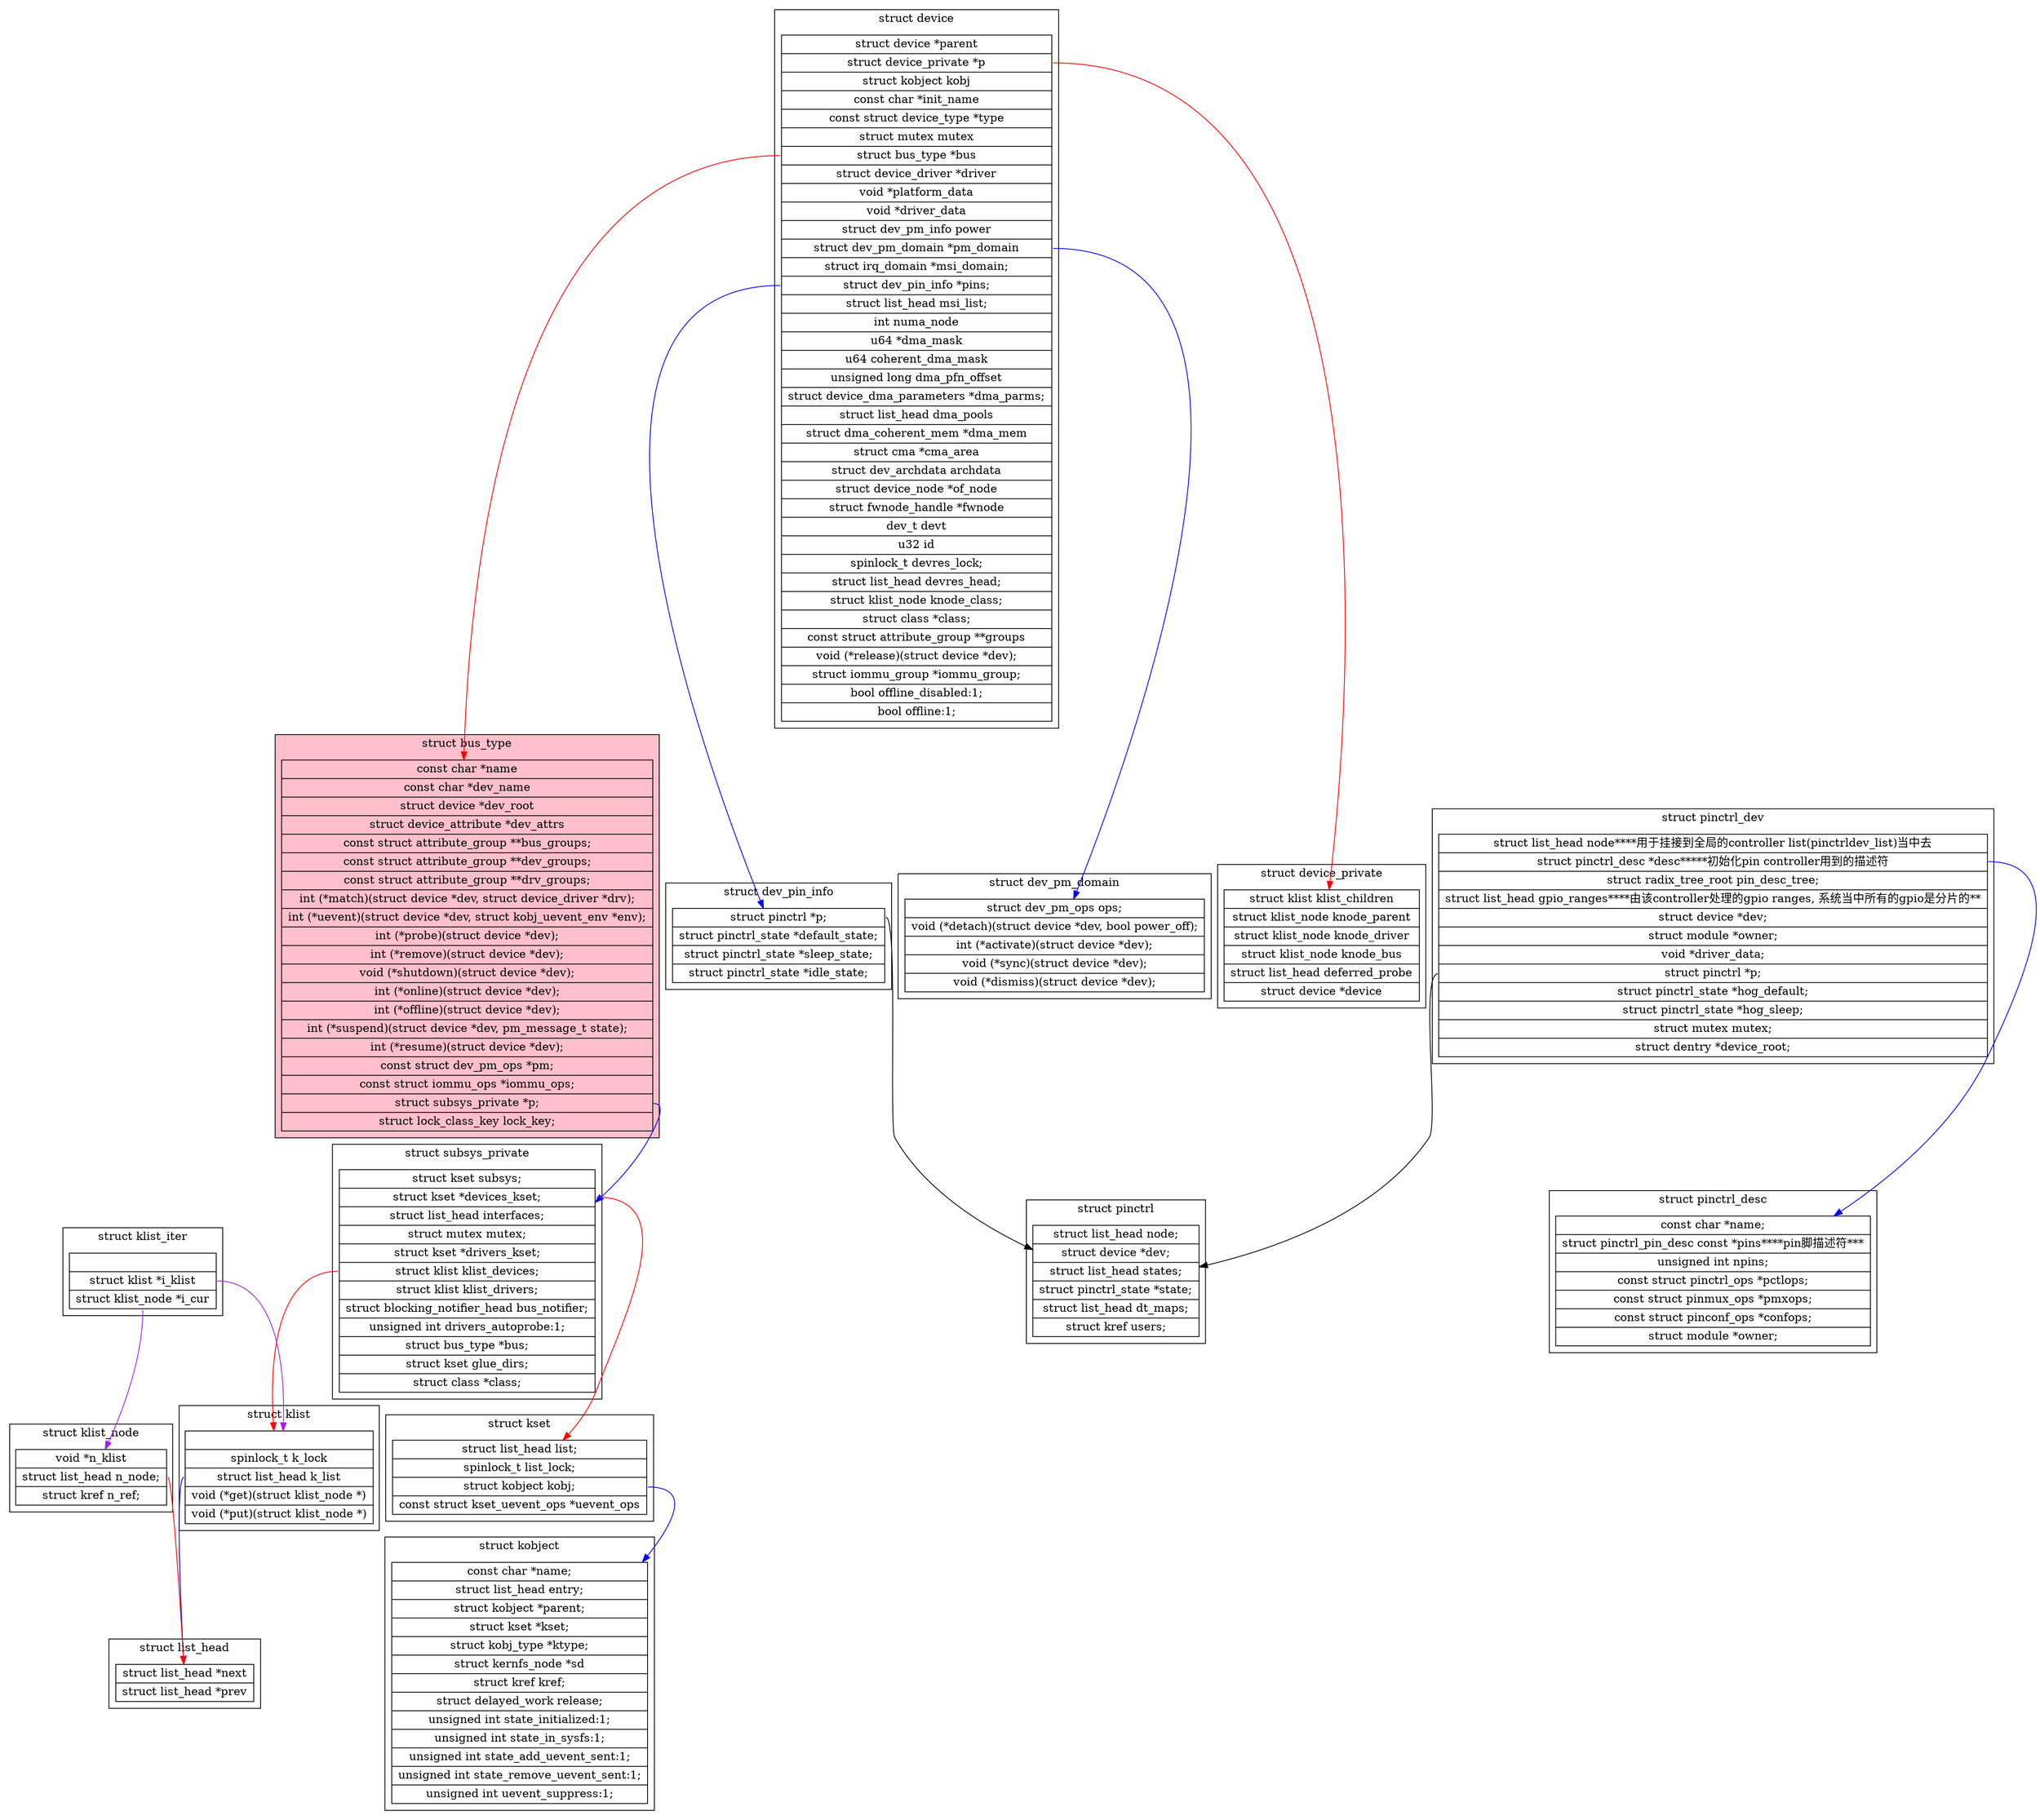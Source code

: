 digraph platform_bus{
	node[shape=record];

	subgraph cluster_struct_bus_type{
		label="struct bus_type";
		bgcolor="pink";
		"struct bus_type"[label="{
		const char      *name
    |const char      *dev_name
    |struct device       *dev_root
    |struct device_attribute *dev_attrs
    |const struct attribute_group **bus_groups;
    |const struct attribute_group **dev_groups;
    |const struct attribute_group **drv_groups;
    |int (*match)(struct device *dev, struct device_driver *drv);
    |int (*uevent)(struct device *dev, struct kobj_uevent_env *env);
    |int (*probe)(struct device *dev);
    |int (*remove)(struct device *dev);
    |void (*shutdown)(struct device *dev);
    |int (*online)(struct device *dev);
    |int (*offline)(struct device *dev);
    |int (*suspend)(struct device *dev, pm_message_t state);
    |int (*resume)(struct device *dev);
    |const struct dev_pm_ops *pm;
    |const struct iommu_ops *iommu_ops;
    |<subsys>struct subsys_private *p;
    |struct lock_class_key lock_key;
		}"];
	}

	"struct bus_type":subsys->"struct subsys_private"[color=blue];

	subgraph cluster_struct_subsys_private{
		label="struct subsys_private";
		"struct subsys_private"[label="{
		struct kset subsys;
    |<dev_kset>struct kset *devices_kset;
    |struct list_head interfaces;
    |struct mutex mutex;
    |struct kset *drivers_kset;
    |<devices>struct klist klist_devices;
    |struct klist klist_drivers;
    |struct blocking_notifier_head bus_notifier;
    |unsigned int drivers_autoprobe:1;
    |struct bus_type *bus;
    |struct kset glue_dirs;
    |struct class *class;
	}"];
	}
	"struct subsys_private":dev_kset->"struct kset"[color=red];
	"struct subsys_private":devices->"struct klist"[color=red];

	subgraph cluster_struct_kset{
		label="struct kset";
		"struct kset"[label="{
		struct list_head list;
    |spinlock_t list_lock;
    |<obj>struct kobject kobj;
    |const struct kset_uevent_ops *uevent_ops
	}"];
	}

	"struct kset":obj->"struct kobject"[color=blue];
	subgraph cluster_struct_dev_pin_info{
		label="struct dev_pin_info";
		"struct dev_pin_info"[label="{
			<p>struct pinctrl *p;
    |struct pinctrl_state *default_state;
    |struct pinctrl_state *sleep_state;
    |struct pinctrl_state *idle_state;
		}"];
	}
	"struct device":pins->"struct dev_pin_info"[color=blue];
	"struct dev_pin_info":p->"struct pinctrl";

	subgraph cluster_struct_pinctrl{
		label="struct pinctrl";
		"struct pinctrl"[label="{
		struct list_head node;
    |struct device *dev;
    |struct list_head states;
    |struct pinctrl_state *state;
    |struct list_head dt_maps;
    |struct kref users;
	}"];
	}

	subgraph cluster_struct_pinctrl_dev{
		label="struct pinctrl_dev";
		"struct pinctrl_dev"[label="{
		struct list_head node****用于挂接到全局的controller list(pinctrldev_list)当中去
    |<desc>struct pinctrl_desc *desc*****初始化pin controller用到的描述符
    |struct radix_tree_root pin_desc_tree;
    |struct list_head gpio_ranges****由该controller处理的gpio ranges, 系统当中所有的gpio是分片的**
    |struct device *dev;
    |struct module *owner;
    |void *driver_data;
    |<p>struct pinctrl *p;
    |struct pinctrl_state *hog_default;
    |struct pinctrl_state *hog_sleep;
    |struct mutex mutex;
    |struct dentry *device_root;
	}"];
	}
	"struct pinctrl_dev":p->"struct pinctrl";
	"struct pinctrl_dev":desc->"struct pinctrl_desc"[color=blue];
	subgraph cluster_struct_pinctrl_desc{
		label="struct pinctrl_desc";
		"struct pinctrl_desc"[label="{
		const char *name;
    |struct pinctrl_pin_desc const *pins****pin脚描述符***
    |unsigned int npins;
    |const struct pinctrl_ops *pctlops;
    |const struct pinmux_ops *pmxops;
    |const struct pinconf_ops *confops;
    |struct module *owner;
	}"];
	}

	subgraph cluster_struct_device{
		label="struct device";
		"struct device"[label="{
		struct device  *parent
		|<private>struct device_private  *p
		|struct kobject kobj
		|const char  *init_name
		|const struct device_type *type
		|struct mutex        mutex
		|<bus>struct bus_type *bus
		|struct device_driver *driver
		|void     *platform_data
		|void     *driver_data
		|struct dev_pm_info  power
		|<pm_domain>struct dev_pm_domain    *pm_domain
    |struct irq_domain   *msi_domain;
    |<pins>struct dev_pin_info *pins;
    |struct list_head    msi_list;
    |int     numa_node
    |u64     *dma_mask
    |u64     coherent_dma_mask
    |unsigned long   dma_pfn_offset
    |struct device_dma_parameters *dma_parms;
    |struct list_head    dma_pools
    |struct dma_coherent_mem *dma_mem
    |struct cma *cma_area
    |struct dev_archdata archdata
    |struct device_node  *of_node
    |struct fwnode_handle    *fwnode
    |dev_t           devt
    |u32         id
    |spinlock_t      devres_lock;
    |struct list_head    devres_head;
    |struct klist_node   knode_class;
    |struct class        *class;
    |const struct attribute_group **groups
	|void    (*release)(struct device *dev);
    |struct iommu_group  *iommu_group;
    |bool            offline_disabled:1;
    |bool            offline:1;
	}"];
	}

	"struct device":pm_domain->"struct dev_pm_domain"[color=blue];
	"struct device":private->"struct device_private"[color=red];
	"struct device":bus->"struct bus_type"[color=red];
	subgraph cluster_struct_device_private{
		label="struct device_private";
		"struct device_private"[label="{
		struct klist klist_children
    |struct klist_node knode_parent
    |struct klist_node knode_driver
    |struct klist_node knode_bus
    |struct list_head deferred_probe
    |struct device *device
	}"];
	}

	subgraph cluster_struct_dev_pm_domain{
		label="struct dev_pm_domain";
		"struct dev_pm_domain"[label="{
			struct dev_pm_ops   ops;
    |void (*detach)(struct device *dev, bool power_off);
    |int (*activate)(struct device *dev);
    |void (*sync)(struct device *dev);
    |void (*dismiss)(struct device *dev);
		}"];
	}

	subgraph cluster_struct_klist{
		label="struct klist";
		"struct klist"[label="{
	|spinlock_t      k_lock
    |<list>struct list_head    k_list
    |void       (*get)(struct klist_node *)
    |void       (*put)(struct klist_node *)
		}"];
	}
	"struct klist":list->"struct list_head"[color=blue];

	subgraph cluster_struct_klist_iter{
		label="struct klist_iter";
		"struct klist_iter"[label="{
		|<i_klist>struct klist        *i_klist
    	|<cur>struct klist_node   *i_cur
	}"];
	}
	"struct klist_iter":i_klist->"struct klist"[color=purple];
	"struct klist_iter":cur->"struct klist_node"[color=purple];
	subgraph cluster_struct_klist_node{
		label="struct klist_node";
		"struct klist_node"[label="{
		void            *n_klist
    |<n_node>struct list_head    n_node;
    |struct kref     n_ref;
	}"];
	}
	"struct klist_node":n_node->"struct list_head"[color=red];
	subgraph cluster_struct_list_head{
		label="struct list_head";
		"struct list_head"[label="{
		struct list_head *next
		|struct list_head *prev
	}"];
	}

	subgraph cluster_struct_kobject{
		label="struct kobject";
		"struct kobject"[label="{
		const char      *name;
    |struct list_head    entry;
    |struct kobject      *parent;
    |struct kset     *kset;
    |struct kobj_type    *ktype;
    |struct kernfs_node  *sd
    |struct kref     kref;
    |struct delayed_work release;
    |unsigned int state_initialized:1;
    |unsigned int state_in_sysfs:1;
    |unsigned int state_add_uevent_sent:1;
    |unsigned int state_remove_uevent_sent:1;
    |unsigned int uevent_suppress:1;
	}"];
	}

}
